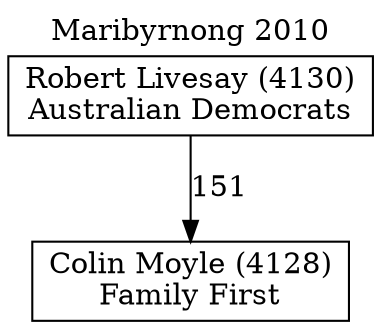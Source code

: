 // House preference flow
digraph "Colin Moyle (4128)_Maribyrnong_2010" {
	graph [label="Maribyrnong 2010" labelloc=t mclimit=10]
	node [shape=box]
	"Colin Moyle (4128)" [label="Colin Moyle (4128)
Family First"]
	"Robert Livesay (4130)" [label="Robert Livesay (4130)
Australian Democrats"]
	"Robert Livesay (4130)" -> "Colin Moyle (4128)" [label=151]
}
